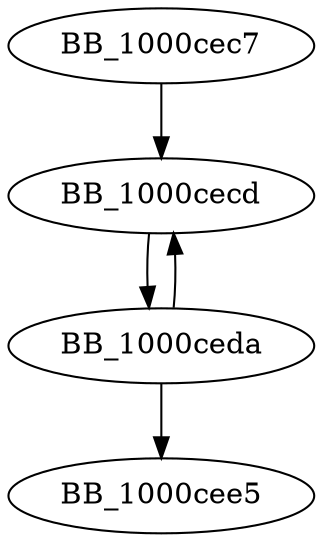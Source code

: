 DiGraph __initp_misc_cfltcvt_tab{
BB_1000cec7->BB_1000cecd
BB_1000cecd->BB_1000ceda
BB_1000ceda->BB_1000cecd
BB_1000ceda->BB_1000cee5
}
